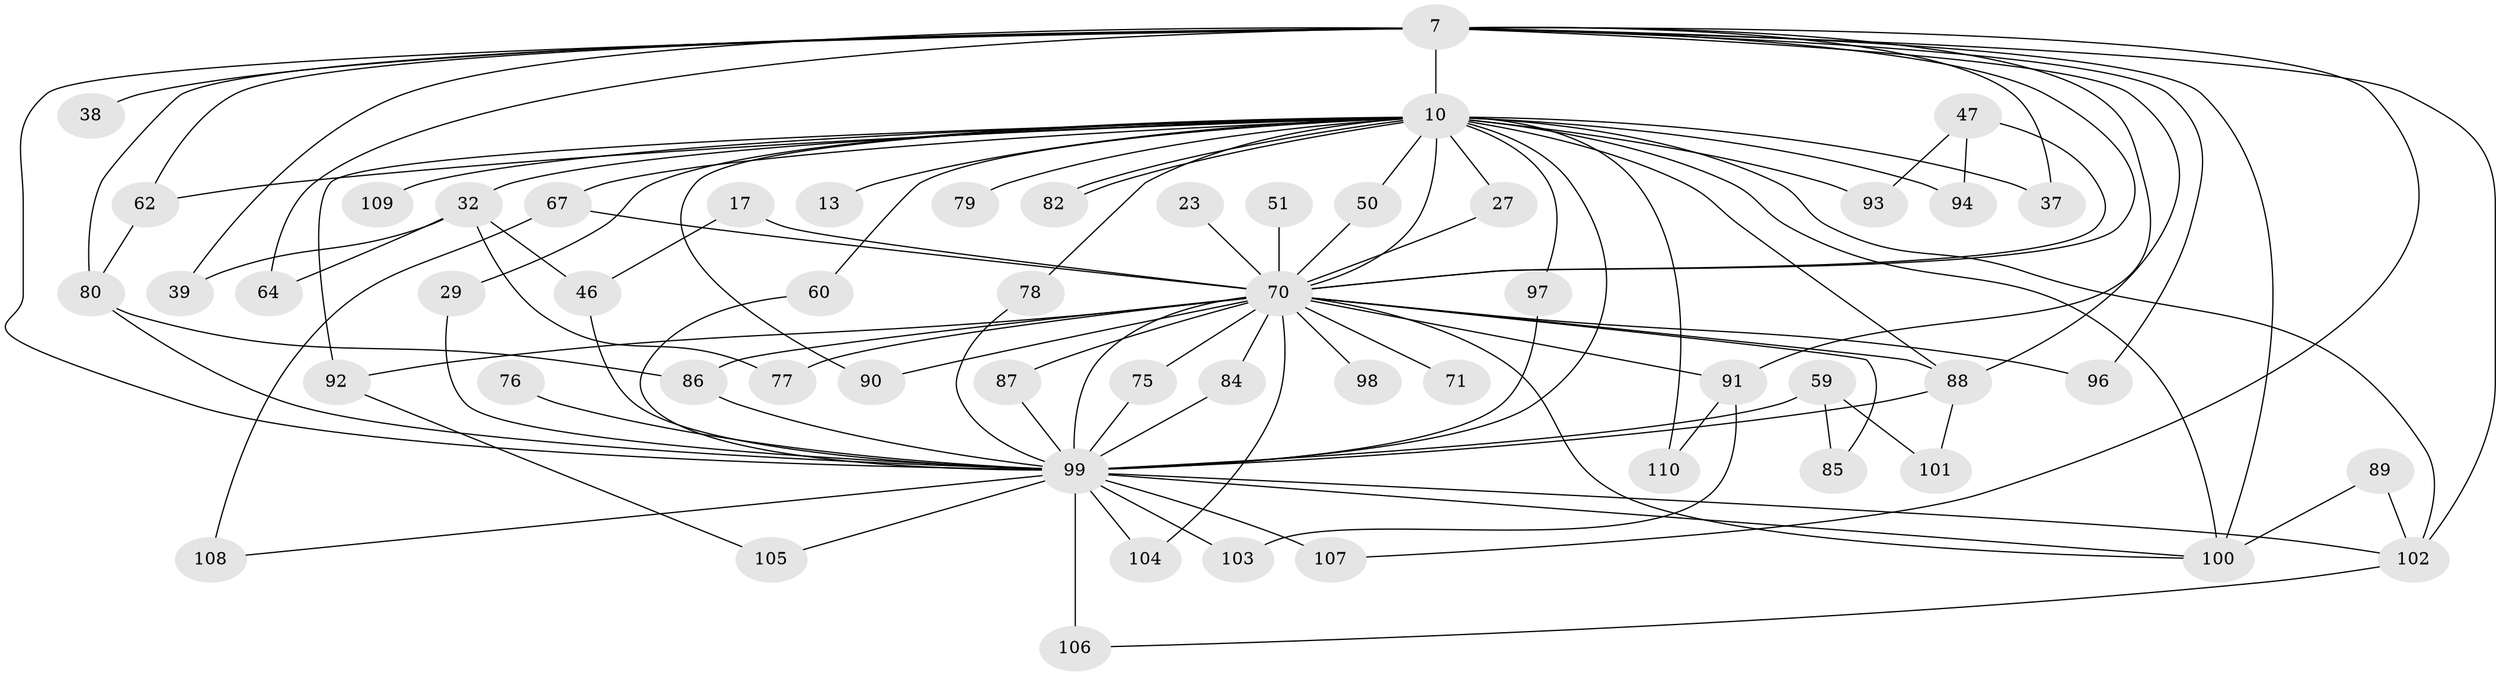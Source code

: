 // original degree distribution, {31: 0.00909090909090909, 17: 0.00909090909090909, 20: 0.01818181818181818, 16: 0.00909090909090909, 21: 0.00909090909090909, 24: 0.00909090909090909, 34: 0.00909090909090909, 19: 0.00909090909090909, 25: 0.00909090909090909, 8: 0.00909090909090909, 3: 0.23636363636363636, 2: 0.5545454545454546, 4: 0.06363636363636363, 7: 0.00909090909090909, 5: 0.03636363636363636}
// Generated by graph-tools (version 1.1) at 2025/43/03/09/25 04:43:19]
// undirected, 55 vertices, 103 edges
graph export_dot {
graph [start="1"]
  node [color=gray90,style=filled];
  7 [super="+5"];
  10 [super="+1"];
  13;
  17;
  23;
  27;
  29;
  32 [super="+15"];
  37;
  38;
  39;
  46 [super="+25"];
  47;
  50 [super="+22"];
  51;
  59 [super="+41"];
  60;
  62 [super="+42"];
  64;
  67 [super="+36"];
  70 [super="+9+52"];
  71;
  75;
  76;
  77;
  78;
  79;
  80 [super="+72"];
  82;
  84 [super="+21"];
  85;
  86 [super="+66"];
  87;
  88 [super="+16+81+83"];
  89;
  90 [super="+61"];
  91 [super="+56"];
  92 [super="+34"];
  93;
  94;
  96;
  97;
  98;
  99 [super="+33+73+95+4"];
  100 [super="+54+74"];
  101;
  102 [super="+49+55"];
  103;
  104;
  105;
  106 [super="+14"];
  107 [super="+12+40"];
  108;
  109;
  110;
  7 -- 10 [weight=4];
  7 -- 37;
  7 -- 38 [weight=2];
  7 -- 80 [weight=3];
  7 -- 96;
  7 -- 64;
  7 -- 39;
  7 -- 62;
  7 -- 107;
  7 -- 99 [weight=9];
  7 -- 102;
  7 -- 100;
  7 -- 91 [weight=3];
  7 -- 88 [weight=4];
  7 -- 70 [weight=6];
  10 -- 13 [weight=2];
  10 -- 37;
  10 -- 50;
  10 -- 79 [weight=2];
  10 -- 82;
  10 -- 82;
  10 -- 92 [weight=3];
  10 -- 93;
  10 -- 97;
  10 -- 109 [weight=2];
  10 -- 90;
  10 -- 67 [weight=2];
  10 -- 78;
  10 -- 27;
  10 -- 29;
  10 -- 94;
  10 -- 32 [weight=2];
  10 -- 100 [weight=3];
  10 -- 110;
  10 -- 60;
  10 -- 62 [weight=2];
  10 -- 88;
  10 -- 99 [weight=9];
  10 -- 102 [weight=2];
  10 -- 70 [weight=6];
  17 -- 46;
  17 -- 70 [weight=2];
  23 -- 70 [weight=2];
  27 -- 70;
  29 -- 99;
  32 -- 64;
  32 -- 39;
  32 -- 77;
  32 -- 46;
  46 -- 99;
  47 -- 93;
  47 -- 94;
  47 -- 70 [weight=2];
  50 -- 70;
  51 -- 70 [weight=2];
  59 -- 101;
  59 -- 85;
  59 -- 99 [weight=2];
  60 -- 99;
  62 -- 80;
  67 -- 108;
  67 -- 70;
  70 -- 99 [weight=14];
  70 -- 71 [weight=2];
  70 -- 75;
  70 -- 77;
  70 -- 84;
  70 -- 85;
  70 -- 86;
  70 -- 87;
  70 -- 88;
  70 -- 90 [weight=2];
  70 -- 91 [weight=2];
  70 -- 92;
  70 -- 96;
  70 -- 98 [weight=2];
  70 -- 100;
  70 -- 104;
  75 -- 99;
  76 -- 99 [weight=2];
  78 -- 99;
  80 -- 99 [weight=3];
  80 -- 86;
  84 -- 99;
  86 -- 99;
  87 -- 99;
  88 -- 99 [weight=4];
  88 -- 101;
  89 -- 102;
  89 -- 100;
  91 -- 103;
  91 -- 110;
  92 -- 105;
  97 -- 99;
  99 -- 103;
  99 -- 104;
  99 -- 105;
  99 -- 107 [weight=3];
  99 -- 108;
  99 -- 102;
  99 -- 100;
  99 -- 106 [weight=2];
  102 -- 106;
}
